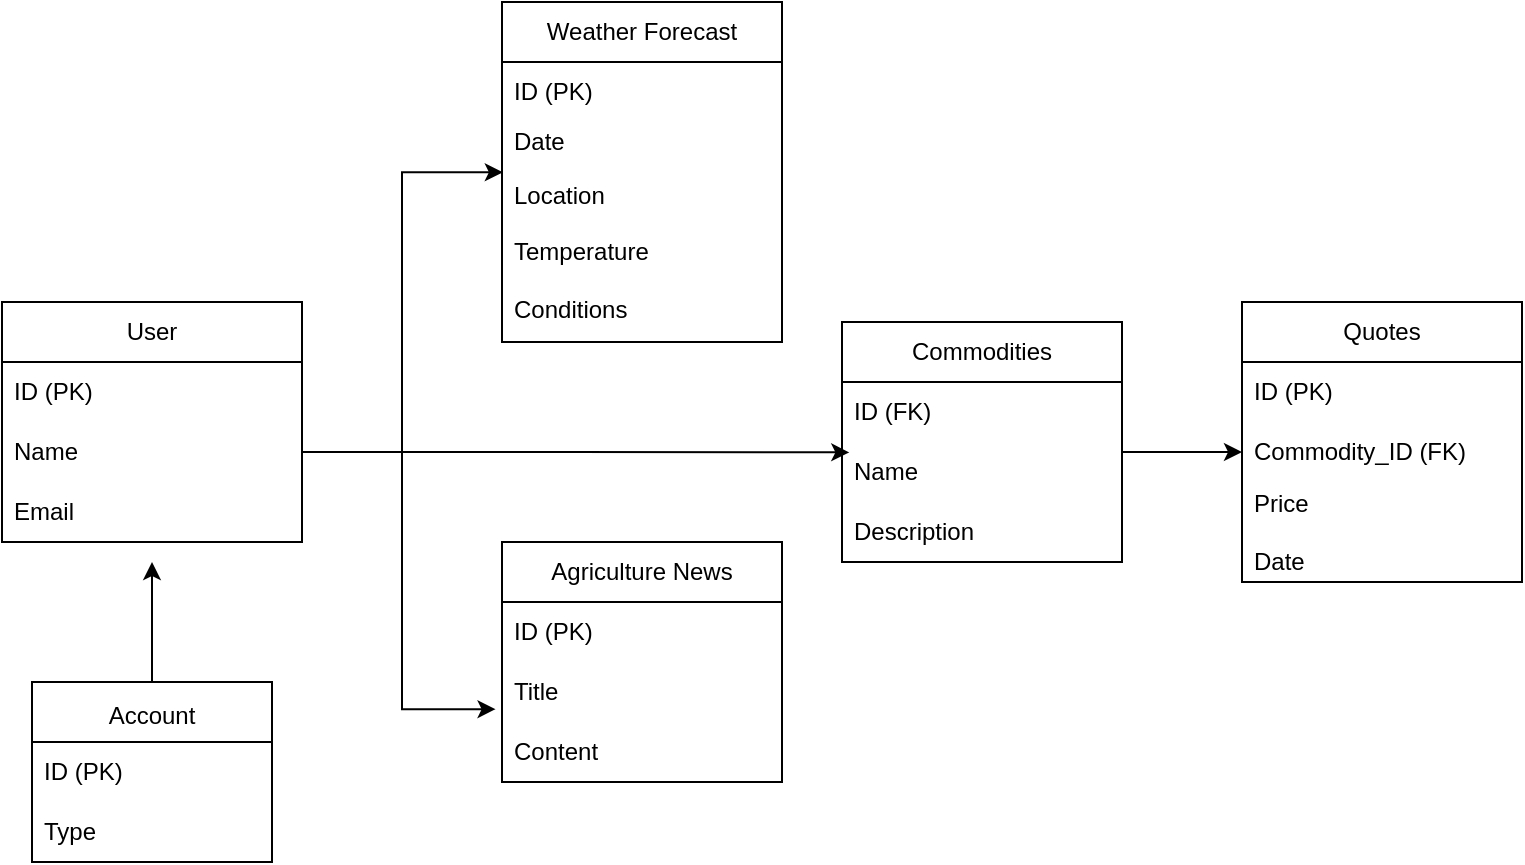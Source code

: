 <mxfile version="21.7.2" type="github">
  <diagram id="C5RBs43oDa-KdzZeNtuy" name="Page-1">
    <mxGraphModel dx="1009" dy="542" grid="1" gridSize="10" guides="1" tooltips="1" connect="1" arrows="1" fold="1" page="1" pageScale="1" pageWidth="827" pageHeight="1169" math="0" shadow="0">
      <root>
        <mxCell id="WIyWlLk6GJQsqaUBKTNV-0" />
        <mxCell id="WIyWlLk6GJQsqaUBKTNV-1" parent="WIyWlLk6GJQsqaUBKTNV-0" />
        <mxCell id="xvYb9zZ5ryog5Ygc1ue1-1" value="User" style="swimlane;fontStyle=0;childLayout=stackLayout;horizontal=1;startSize=30;horizontalStack=0;resizeParent=1;resizeParentMax=0;resizeLast=0;collapsible=1;marginBottom=0;whiteSpace=wrap;html=1;" vertex="1" parent="WIyWlLk6GJQsqaUBKTNV-1">
          <mxGeometry x="40" y="220" width="150" height="120" as="geometry" />
        </mxCell>
        <mxCell id="xvYb9zZ5ryog5Ygc1ue1-2" value="ID (PK)" style="text;strokeColor=none;fillColor=none;align=left;verticalAlign=middle;spacingLeft=4;spacingRight=4;overflow=hidden;points=[[0,0.5],[1,0.5]];portConstraint=eastwest;rotatable=0;whiteSpace=wrap;html=1;" vertex="1" parent="xvYb9zZ5ryog5Ygc1ue1-1">
          <mxGeometry y="30" width="150" height="30" as="geometry" />
        </mxCell>
        <mxCell id="xvYb9zZ5ryog5Ygc1ue1-3" value="Name" style="text;strokeColor=none;fillColor=none;align=left;verticalAlign=middle;spacingLeft=4;spacingRight=4;overflow=hidden;points=[[0,0.5],[1,0.5]];portConstraint=eastwest;rotatable=0;whiteSpace=wrap;html=1;" vertex="1" parent="xvYb9zZ5ryog5Ygc1ue1-1">
          <mxGeometry y="60" width="150" height="30" as="geometry" />
        </mxCell>
        <mxCell id="xvYb9zZ5ryog5Ygc1ue1-4" value="Email" style="text;strokeColor=none;fillColor=none;align=left;verticalAlign=middle;spacingLeft=4;spacingRight=4;overflow=hidden;points=[[0,0.5],[1,0.5]];portConstraint=eastwest;rotatable=0;whiteSpace=wrap;html=1;" vertex="1" parent="xvYb9zZ5ryog5Ygc1ue1-1">
          <mxGeometry y="90" width="150" height="30" as="geometry" />
        </mxCell>
        <mxCell id="xvYb9zZ5ryog5Ygc1ue1-21" style="edgeStyle=orthogonalEdgeStyle;rounded=0;orthogonalLoop=1;jettySize=auto;html=1;" edge="1" parent="WIyWlLk6GJQsqaUBKTNV-1" source="xvYb9zZ5ryog5Ygc1ue1-5">
          <mxGeometry relative="1" as="geometry">
            <mxPoint x="115" y="350" as="targetPoint" />
          </mxGeometry>
        </mxCell>
        <mxCell id="xvYb9zZ5ryog5Ygc1ue1-5" value="Account&lt;span style=&quot;color: rgb(209, 213, 219); font-family: Söhne, ui-sans-serif, system-ui, -apple-system, &amp;quot;Segoe UI&amp;quot;, Roboto, Ubuntu, Cantarell, &amp;quot;Noto Sans&amp;quot;, sans-serif, &amp;quot;Helvetica Neue&amp;quot;, Arial, &amp;quot;Apple Color Emoji&amp;quot;, &amp;quot;Segoe UI Emoji&amp;quot;, &amp;quot;Segoe UI Symbol&amp;quot;, &amp;quot;Noto Color Emoji&amp;quot;; font-size: 16px; text-align: left; background-color: rgb(68, 70, 84);&quot;&gt; &lt;/span&gt;" style="swimlane;fontStyle=0;childLayout=stackLayout;horizontal=1;startSize=30;horizontalStack=0;resizeParent=1;resizeParentMax=0;resizeLast=0;collapsible=1;marginBottom=0;whiteSpace=wrap;html=1;" vertex="1" parent="WIyWlLk6GJQsqaUBKTNV-1">
          <mxGeometry x="55" y="410" width="120" height="90" as="geometry" />
        </mxCell>
        <mxCell id="xvYb9zZ5ryog5Ygc1ue1-6" value="ID (PK)" style="text;strokeColor=none;fillColor=none;align=left;verticalAlign=middle;spacingLeft=4;spacingRight=4;overflow=hidden;points=[[0,0.5],[1,0.5]];portConstraint=eastwest;rotatable=0;whiteSpace=wrap;html=1;" vertex="1" parent="xvYb9zZ5ryog5Ygc1ue1-5">
          <mxGeometry y="30" width="120" height="30" as="geometry" />
        </mxCell>
        <mxCell id="xvYb9zZ5ryog5Ygc1ue1-7" value="Type" style="text;strokeColor=none;fillColor=none;align=left;verticalAlign=middle;spacingLeft=4;spacingRight=4;overflow=hidden;points=[[0,0.5],[1,0.5]];portConstraint=eastwest;rotatable=0;whiteSpace=wrap;html=1;" vertex="1" parent="xvYb9zZ5ryog5Ygc1ue1-5">
          <mxGeometry y="60" width="120" height="30" as="geometry" />
        </mxCell>
        <mxCell id="xvYb9zZ5ryog5Ygc1ue1-22" value="Weather Forecast" style="swimlane;fontStyle=0;childLayout=stackLayout;horizontal=1;startSize=30;horizontalStack=0;resizeParent=1;resizeParentMax=0;resizeLast=0;collapsible=1;marginBottom=0;whiteSpace=wrap;html=1;" vertex="1" parent="WIyWlLk6GJQsqaUBKTNV-1">
          <mxGeometry x="290" y="70" width="140" height="170" as="geometry" />
        </mxCell>
        <mxCell id="xvYb9zZ5ryog5Ygc1ue1-23" value="ID (PK)" style="text;strokeColor=none;fillColor=none;align=left;verticalAlign=middle;spacingLeft=4;spacingRight=4;overflow=hidden;points=[[0,0.5],[1,0.5]];portConstraint=eastwest;rotatable=0;whiteSpace=wrap;html=1;" vertex="1" parent="xvYb9zZ5ryog5Ygc1ue1-22">
          <mxGeometry y="30" width="140" height="30" as="geometry" />
        </mxCell>
        <mxCell id="xvYb9zZ5ryog5Ygc1ue1-24" value="Date" style="text;strokeColor=none;fillColor=none;align=left;verticalAlign=middle;spacingLeft=4;spacingRight=4;overflow=hidden;points=[[0,0.5],[1,0.5]];portConstraint=eastwest;rotatable=0;whiteSpace=wrap;html=1;" vertex="1" parent="xvYb9zZ5ryog5Ygc1ue1-22">
          <mxGeometry y="60" width="140" height="20" as="geometry" />
        </mxCell>
        <mxCell id="xvYb9zZ5ryog5Ygc1ue1-25" value="Location&lt;br&gt;&lt;br&gt;Temperature&lt;br&gt;&lt;br&gt;Conditions" style="text;strokeColor=none;fillColor=none;align=left;verticalAlign=middle;spacingLeft=4;spacingRight=4;overflow=hidden;points=[[0,0.5],[1,0.5]];portConstraint=eastwest;rotatable=0;whiteSpace=wrap;html=1;" vertex="1" parent="xvYb9zZ5ryog5Ygc1ue1-22">
          <mxGeometry y="80" width="140" height="90" as="geometry" />
        </mxCell>
        <mxCell id="xvYb9zZ5ryog5Ygc1ue1-26" style="edgeStyle=orthogonalEdgeStyle;rounded=0;orthogonalLoop=1;jettySize=auto;html=1;exitX=1;exitY=0.5;exitDx=0;exitDy=0;entryX=0.003;entryY=0.057;entryDx=0;entryDy=0;entryPerimeter=0;" edge="1" parent="WIyWlLk6GJQsqaUBKTNV-1" source="xvYb9zZ5ryog5Ygc1ue1-3" target="xvYb9zZ5ryog5Ygc1ue1-25">
          <mxGeometry relative="1" as="geometry" />
        </mxCell>
        <mxCell id="xvYb9zZ5ryog5Ygc1ue1-27" value="Agriculture News" style="swimlane;fontStyle=0;childLayout=stackLayout;horizontal=1;startSize=30;horizontalStack=0;resizeParent=1;resizeParentMax=0;resizeLast=0;collapsible=1;marginBottom=0;whiteSpace=wrap;html=1;" vertex="1" parent="WIyWlLk6GJQsqaUBKTNV-1">
          <mxGeometry x="290" y="340" width="140" height="120" as="geometry" />
        </mxCell>
        <mxCell id="xvYb9zZ5ryog5Ygc1ue1-28" value="ID (PK)" style="text;strokeColor=none;fillColor=none;align=left;verticalAlign=middle;spacingLeft=4;spacingRight=4;overflow=hidden;points=[[0,0.5],[1,0.5]];portConstraint=eastwest;rotatable=0;whiteSpace=wrap;html=1;" vertex="1" parent="xvYb9zZ5ryog5Ygc1ue1-27">
          <mxGeometry y="30" width="140" height="30" as="geometry" />
        </mxCell>
        <mxCell id="xvYb9zZ5ryog5Ygc1ue1-29" value="Title" style="text;strokeColor=none;fillColor=none;align=left;verticalAlign=middle;spacingLeft=4;spacingRight=4;overflow=hidden;points=[[0,0.5],[1,0.5]];portConstraint=eastwest;rotatable=0;whiteSpace=wrap;html=1;" vertex="1" parent="xvYb9zZ5ryog5Ygc1ue1-27">
          <mxGeometry y="60" width="140" height="30" as="geometry" />
        </mxCell>
        <mxCell id="xvYb9zZ5ryog5Ygc1ue1-30" value=" Content" style="text;strokeColor=none;fillColor=none;align=left;verticalAlign=middle;spacingLeft=4;spacingRight=4;overflow=hidden;points=[[0,0.5],[1,0.5]];portConstraint=eastwest;rotatable=0;whiteSpace=wrap;html=1;" vertex="1" parent="xvYb9zZ5ryog5Ygc1ue1-27">
          <mxGeometry y="90" width="140" height="30" as="geometry" />
        </mxCell>
        <mxCell id="xvYb9zZ5ryog5Ygc1ue1-31" style="edgeStyle=orthogonalEdgeStyle;rounded=0;orthogonalLoop=1;jettySize=auto;html=1;exitX=1;exitY=0.5;exitDx=0;exitDy=0;entryX=-0.023;entryY=0.787;entryDx=0;entryDy=0;entryPerimeter=0;" edge="1" parent="WIyWlLk6GJQsqaUBKTNV-1" source="xvYb9zZ5ryog5Ygc1ue1-3" target="xvYb9zZ5ryog5Ygc1ue1-29">
          <mxGeometry relative="1" as="geometry" />
        </mxCell>
        <mxCell id="xvYb9zZ5ryog5Ygc1ue1-32" value="Commodities" style="swimlane;fontStyle=0;childLayout=stackLayout;horizontal=1;startSize=30;horizontalStack=0;resizeParent=1;resizeParentMax=0;resizeLast=0;collapsible=1;marginBottom=0;whiteSpace=wrap;html=1;" vertex="1" parent="WIyWlLk6GJQsqaUBKTNV-1">
          <mxGeometry x="460" y="230" width="140" height="120" as="geometry" />
        </mxCell>
        <mxCell id="xvYb9zZ5ryog5Ygc1ue1-33" value="ID (FK)" style="text;strokeColor=none;fillColor=none;align=left;verticalAlign=middle;spacingLeft=4;spacingRight=4;overflow=hidden;points=[[0,0.5],[1,0.5]];portConstraint=eastwest;rotatable=0;whiteSpace=wrap;html=1;" vertex="1" parent="xvYb9zZ5ryog5Ygc1ue1-32">
          <mxGeometry y="30" width="140" height="30" as="geometry" />
        </mxCell>
        <mxCell id="xvYb9zZ5ryog5Ygc1ue1-34" value="Name" style="text;strokeColor=none;fillColor=none;align=left;verticalAlign=middle;spacingLeft=4;spacingRight=4;overflow=hidden;points=[[0,0.5],[1,0.5]];portConstraint=eastwest;rotatable=0;whiteSpace=wrap;html=1;" vertex="1" parent="xvYb9zZ5ryog5Ygc1ue1-32">
          <mxGeometry y="60" width="140" height="30" as="geometry" />
        </mxCell>
        <mxCell id="xvYb9zZ5ryog5Ygc1ue1-35" value="Description" style="text;strokeColor=none;fillColor=none;align=left;verticalAlign=middle;spacingLeft=4;spacingRight=4;overflow=hidden;points=[[0,0.5],[1,0.5]];portConstraint=eastwest;rotatable=0;whiteSpace=wrap;html=1;" vertex="1" parent="xvYb9zZ5ryog5Ygc1ue1-32">
          <mxGeometry y="90" width="140" height="30" as="geometry" />
        </mxCell>
        <mxCell id="xvYb9zZ5ryog5Ygc1ue1-37" style="edgeStyle=orthogonalEdgeStyle;rounded=0;orthogonalLoop=1;jettySize=auto;html=1;exitX=1;exitY=0.5;exitDx=0;exitDy=0;entryX=0.026;entryY=1.173;entryDx=0;entryDy=0;entryPerimeter=0;" edge="1" parent="WIyWlLk6GJQsqaUBKTNV-1" source="xvYb9zZ5ryog5Ygc1ue1-3" target="xvYb9zZ5ryog5Ygc1ue1-33">
          <mxGeometry relative="1" as="geometry" />
        </mxCell>
        <mxCell id="xvYb9zZ5ryog5Ygc1ue1-38" value="Quotes" style="swimlane;fontStyle=0;childLayout=stackLayout;horizontal=1;startSize=30;horizontalStack=0;resizeParent=1;resizeParentMax=0;resizeLast=0;collapsible=1;marginBottom=0;whiteSpace=wrap;html=1;" vertex="1" parent="WIyWlLk6GJQsqaUBKTNV-1">
          <mxGeometry x="660" y="220" width="140" height="140" as="geometry" />
        </mxCell>
        <mxCell id="xvYb9zZ5ryog5Ygc1ue1-39" value="ID (PK)" style="text;strokeColor=none;fillColor=none;align=left;verticalAlign=middle;spacingLeft=4;spacingRight=4;overflow=hidden;points=[[0,0.5],[1,0.5]];portConstraint=eastwest;rotatable=0;whiteSpace=wrap;html=1;" vertex="1" parent="xvYb9zZ5ryog5Ygc1ue1-38">
          <mxGeometry y="30" width="140" height="30" as="geometry" />
        </mxCell>
        <mxCell id="xvYb9zZ5ryog5Ygc1ue1-40" value="Commodity_ID (FK)" style="text;strokeColor=none;fillColor=none;align=left;verticalAlign=middle;spacingLeft=4;spacingRight=4;overflow=hidden;points=[[0,0.5],[1,0.5]];portConstraint=eastwest;rotatable=0;whiteSpace=wrap;html=1;" vertex="1" parent="xvYb9zZ5ryog5Ygc1ue1-38">
          <mxGeometry y="60" width="140" height="30" as="geometry" />
        </mxCell>
        <mxCell id="xvYb9zZ5ryog5Ygc1ue1-41" value="Price&lt;br&gt;&lt;br&gt;Date" style="text;strokeColor=none;fillColor=none;align=left;verticalAlign=middle;spacingLeft=4;spacingRight=4;overflow=hidden;points=[[0,0.5],[1,0.5]];portConstraint=eastwest;rotatable=0;whiteSpace=wrap;html=1;" vertex="1" parent="xvYb9zZ5ryog5Ygc1ue1-38">
          <mxGeometry y="90" width="140" height="50" as="geometry" />
        </mxCell>
        <mxCell id="xvYb9zZ5ryog5Ygc1ue1-42" style="edgeStyle=orthogonalEdgeStyle;rounded=0;orthogonalLoop=1;jettySize=auto;html=1;exitX=1;exitY=0.5;exitDx=0;exitDy=0;entryX=0;entryY=0.5;entryDx=0;entryDy=0;" edge="1" parent="WIyWlLk6GJQsqaUBKTNV-1" source="xvYb9zZ5ryog5Ygc1ue1-34" target="xvYb9zZ5ryog5Ygc1ue1-40">
          <mxGeometry relative="1" as="geometry">
            <Array as="points">
              <mxPoint x="600" y="295" />
            </Array>
          </mxGeometry>
        </mxCell>
      </root>
    </mxGraphModel>
  </diagram>
</mxfile>
